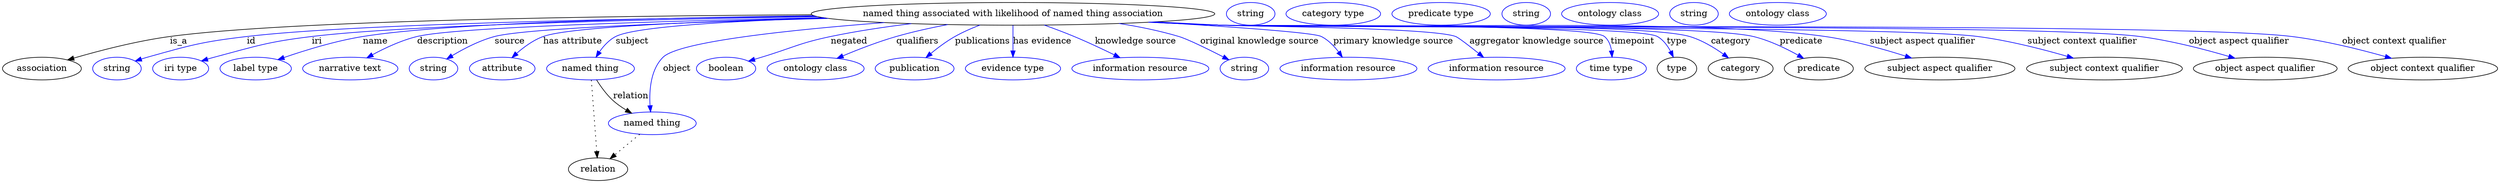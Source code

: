 digraph {
	graph [bb="0,0,3953.7,283"];
	node [label="\N"];
	"named thing associated with likelihood of named thing association"	[height=0.5,
		label="named thing associated with likelihood of named thing association",
		pos="1600.4,265",
		width=8.8825];
	association	[height=0.5,
		pos="62.394,178",
		width=1.7332];
	"named thing associated with likelihood of named thing association" -> association	[label=is_a,
		lp="279.39,221.5",
		pos="e,103.11,191.78 1281.6,263.53 950.21,261.62 454.1,254.41 265.39,229 212.56,221.88 153.52,206.47 112.79,194.63"];
	id	[color=blue,
		height=0.5,
		label=string,
		pos="181.39,178",
		width=1.0652];
	"named thing associated with likelihood of named thing association" -> id	[color=blue,
		label=id,
		lp="394.39,221.5",
		pos="e,210.38,189.97 1287.6,261.26 987.1,257.48 554.84,248.74 387.39,229 316.15,220.6 298.47,215.35 229.39,196 226.29,195.13 223.09,194.16 \
219.89,193.14",
		style=solid];
	iri	[color=blue,
		height=0.5,
		label="iri type",
		pos="282.39,178",
		width=1.2277];
	"named thing associated with likelihood of named thing association" -> iri	[color=blue,
		label=iri,
		lp="498.39,221.5",
		pos="e,315.32,190.13 1291,260.4 1017.4,256.09 639.33,247.06 490.39,229 420.47,220.52 403.46,214.11 335.39,196 332.02,195.1 328.55,194.12 \
325.07,193.1",
		style=solid];
	name	[color=blue,
		height=0.5,
		label="label type",
		pos="401.39,178",
		width=1.5707];
	"named thing associated with likelihood of named thing association" -> name	[color=blue,
		label=name,
		lp="591.39,221.5",
		pos="e,436.61,192.2 1285,261.95 1034,258.7 703.69,250.35 571.39,229 528,222 480.08,207.23 446.21,195.55",
		style=solid];
	description	[color=blue,
		height=0.5,
		label="narrative text",
		pos="551.39,178",
		width=2.0943];
	"named thing associated with likelihood of named thing association" -> description	[color=blue,
		label=description,
		lp="696.89,221.5",
		pos="e,577.46,195.11 1299.1,258.92 1046.6,253.65 717.69,244.05 656.39,229 631.85,222.97 606.2,210.89 586.4,200.11",
		style=solid];
	source	[color=blue,
		height=0.5,
		label=string,
		pos="683.39,178",
		width=1.0652];
	"named thing associated with likelihood of named thing association" -> source	[color=blue,
		label=source,
		lp="803.39,221.5",
		pos="e,704.39,193.4 1307.6,257.72 1092.8,252.06 830,242.54 779.39,229 755.79,222.69 731.4,209.89 713.11,198.82",
		style=solid];
	"has attribute"	[color=blue,
		height=0.5,
		label=attribute,
		pos="791.39,178",
		width=1.4443];
	"named thing associated with likelihood of named thing association" -> "has attribute"	[color=blue,
		label="has attribute",
		lp="903.39,221.5",
		pos="e,806.78,195.29 1302.4,258.43 1114.1,253.45 898.57,244.46 856.39,229 840.75,223.27 825.83,212.33 814.24,202.14",
		style=solid];
	subject	[color=blue,
		height=0.5,
		label="named thing",
		pos="931.39,178",
		width=1.9318];
	"named thing associated with likelihood of named thing association" -> subject	[color=blue,
		label=subject,
		lp="997.39,221.5",
		pos="e,940.07,196.1 1303.1,258.33 1155.5,253.54 1002.1,244.81 971.39,229 960.8,223.54 952.07,213.89 945.49,204.51",
		style=solid];
	object	[color=blue,
		height=0.5,
		label="named thing",
		pos="1029.4,91",
		width=1.9318];
	"named thing associated with likelihood of named thing association" -> object	[color=blue,
		label=object,
		lp="1068.4,178",
		pos="e,1026.7,109.07 1397.2,251.1 1249.6,239.74 1071.6,221.08 1046.4,196 1026.5,176.17 1024.4,142.74 1025.8,119.13",
		style=solid];
	negated	[color=blue,
		height=0.5,
		label=boolean,
		pos="1146.4,178",
		width=1.2999];
	"named thing associated with likelihood of named thing association" -> negated	[color=blue,
		label=negated,
		lp="1340.4,221.5",
		pos="e,1181.6,189.93 1439.1,249.41 1397.3,244.28 1352.5,237.58 1311.4,229 1261.4,218.56 1250.2,210.87 1201.4,196 1198.1,194.99 1194.7,\
193.95 1191.2,192.9",
		style=solid];
	qualifiers	[color=blue,
		height=0.5,
		label="ontology class",
		pos="1287.4,178",
		width=2.1304];
	"named thing associated with likelihood of named thing association" -> qualifiers	[color=blue,
		label=qualifiers,
		lp="1448.9,221.5",
		pos="e,1321.3,194.24 1496.9,247.91 1470.1,242.8 1441.5,236.49 1415.4,229 1386.5,220.71 1355.1,208.5 1330.7,198.21",
		style=solid];
	publications	[color=blue,
		height=0.5,
		label=publication,
		pos="1444.4,178",
		width=1.7332];
	"named thing associated with likelihood of named thing association" -> publications	[color=blue,
		label=publications,
		lp="1552.4,221.5",
		pos="e,1462.4,195.45 1548.1,247.2 1534.8,242.09 1520.7,235.97 1508.4,229 1495,221.42 1481.3,211.19 1470.1,201.95",
		style=solid];
	"has evidence"	[color=blue,
		height=0.5,
		label="evidence type",
		pos="1600.4,178",
		width=2.0943];
	"named thing associated with likelihood of named thing association" -> "has evidence"	[color=blue,
		label="has evidence",
		lp="1646.9,221.5",
		pos="e,1600.4,196.18 1600.4,246.8 1600.4,235.16 1600.4,219.55 1600.4,206.24",
		style=solid];
	"knowledge source"	[color=blue,
		height=0.5,
		label="information resource",
		pos="1802.4,178",
		width=3.015];
	"named thing associated with likelihood of named thing association" -> "knowledge source"	[color=blue,
		label="knowledge source",
		lp="1794.9,221.5",
		pos="e,1770.1,195.37 1650.1,247.12 1665.4,241.65 1682.2,235.34 1697.4,229 1718.7,220.11 1741.9,209.19 1761.1,199.83",
		style=solid];
	"original knowledge source"	[color=blue,
		height=0.5,
		label=string,
		pos="1967.4,178",
		width=1.0652];
	"named thing associated with likelihood of named thing association" -> "original knowledge source"	[color=blue,
		label="original knowledge source",
		lp="1991.4,221.5",
		pos="e,1942.9,191.91 1768.7,249.65 1800.5,244.68 1833.3,238 1863.4,229 1877.4,224.83 1909,209.26 1933.8,196.59",
		style=solid];
	"primary knowledge source"	[color=blue,
		height=0.5,
		label="information resource",
		pos="2132.4,178",
		width=3.015];
	"named thing associated with likelihood of named thing association" -> "primary knowledge source"	[color=blue,
		label="primary knowledge source",
		lp="2203.4,221.5",
		pos="e,2122.7,196.06 1821.1,251.97 1944.8,244.59 2076.7,235.37 2089.4,229 2100.4,223.49 2109.7,213.82 2116.8,204.45",
		style=solid];
	"aggregator knowledge source"	[color=blue,
		height=0.5,
		label="information resource",
		pos="2367.4,178",
		width=3.015];
	"named thing associated with likelihood of named thing association" -> "aggregator knowledge source"	[color=blue,
		label="aggregator knowledge source",
		lp="2430.9,221.5",
		pos="e,2346.8,195.86 1826,252.24 1860.7,250.46 1896,248.67 1929.4,247 1970.8,244.93 2263.4,243.3 2302.4,229 2306.7,227.4 2323.5,214.48 \
2338.9,202.17",
		style=solid];
	timepoint	[color=blue,
		height=0.5,
		label="time type",
		pos="2549.4,178",
		width=1.5346];
	"named thing associated with likelihood of named thing association" -> timepoint	[color=blue,
		label=timepoint,
		lp="2583.4,221.5",
		pos="e,2550.6,196.09 1820.7,251.94 1857,250.15 1894.2,248.43 1929.4,247 1963.2,245.63 2512.3,250.6 2538.4,229 2545.1,223.44 2548.3,214.79 \
2549.7,206.25",
		style=solid];
	type	[height=0.5,
		pos="2653.4,178",
		width=0.86659];
	"named thing associated with likelihood of named thing association" -> type	[color=blue,
		label=type,
		lp="2653.4,221.5",
		pos="e,2647.7,196.11 1819.8,251.88 1856.4,250.08 1894,248.38 1929.4,247 1967.9,245.51 2589,248.17 2622.4,229 2631.6,223.72 2638.4,214.49 \
2643.3,205.38",
		style=solid];
	category	[height=0.5,
		pos="2754.4,178",
		width=1.4263];
	"named thing associated with likelihood of named thing association" -> category	[color=blue,
		label=category,
		lp="2738.9,221.5",
		pos="e,2735.2,194.96 1819.4,251.85 1856.1,250.05 1893.8,248.35 1929.4,247 2012,243.87 2594.1,252.54 2673.4,229 2692.7,223.26 2712,211.63 \
2727,201.03",
		style=solid];
	predicate	[height=0.5,
		pos="2878.4,178",
		width=1.5165];
	"named thing associated with likelihood of named thing association" -> predicate	[color=blue,
		label=predicate,
		lp="2850.4,221.5",
		pos="e,2854.3,194.26 1818.5,251.8 1855.5,250 1893.5,248.31 1929.4,247 2023.2,243.58 2683.1,250.84 2774.4,229 2799.5,223.01 2825.6,210.41 \
2845.4,199.36",
		style=solid];
	"subject aspect qualifier"	[height=0.5,
		pos="3070.4,178",
		width=3.3039];
	"named thing associated with likelihood of named thing association" -> "subject aspect qualifier"	[color=blue,
		label="subject aspect qualifier",
		lp="3042.9,221.5",
		pos="e,3025.4,194.73 1817.6,251.77 1854.9,249.95 1893.2,248.27 1929.4,247 2142.4,239.5 2677.4,259.47 2888.4,229 2932,222.71 2979.9,209.24 \
3015.7,197.87",
		style=solid];
	"subject context qualifier"	[height=0.5,
		pos="3330.4,178",
		width=3.4303];
	"named thing associated with likelihood of named thing association" -> "subject context qualifier"	[color=blue,
		label="subject context qualifier",
		lp="3295.4,221.5",
		pos="e,3281.3,194.64 1816.3,251.71 1854,249.89 1892.8,248.22 1929.4,247 2062.8,242.56 2998.1,246.3 3130.4,229 3178.7,222.69 3232.1,208.98 \
3271.6,197.51",
		style=solid];
	"object aspect qualifier"	[height=0.5,
		pos="3585.4,178",
		width=3.1594];
	"named thing associated with likelihood of named thing association" -> "object aspect qualifier"	[color=blue,
		label="object aspect qualifier",
		lp="3543.9,221.5",
		pos="e,3537.3,194.44 1815.4,251.67 1853.3,249.84 1892.5,248.18 1929.4,247 2091.2,241.82 3225.8,249.87 3386.4,229 3434.8,222.71 3488.3,\
208.85 3527.7,197.32",
		style=solid];
	"object context qualifier"	[height=0.5,
		pos="3835.4,178",
		width=3.2858];
	"named thing associated with likelihood of named thing association" -> "object context qualifier"	[color=blue,
		label="object context qualifier",
		lp="3790.4,221.5",
		pos="e,3785.5,194.34 1814.9,251.64 1853,249.81 1892.4,248.15 1929.4,247 2118,241.13 3440.1,252.2 3627.4,229 3678.1,222.71 3734.4,208.73 \
3775.7,197.15",
		style=solid];
	subject -> object	[label=relation,
		lp="995.39,134.5",
		pos="e,996.73,107 941.15,159.8 947.63,149.42 956.88,136.42 967.39,127 973.48,121.55 980.56,116.58 987.71,112.21"];
	relation	[height=0.5,
		pos="943.39,18",
		width=1.2999];
	subject -> relation	[pos="e,942.09,36.188 932.7,159.79 934.78,132.48 938.84,78.994 941.31,46.38",
		style=dotted];
	object -> relation	[pos="e,962.35,34.647 1009.4,73.533 997.81,63.922 982.97,51.669 970.3,41.213",
		style=dotted];
	association_type	[color=blue,
		height=0.5,
		label=string,
		pos="1976.4,265",
		width=1.0652];
	association_category	[color=blue,
		height=0.5,
		label="category type",
		pos="2107.4,265",
		width=2.0762];
	"named thing associated with likelihood of named thing association_predicate"	[color=blue,
		height=0.5,
		label="predicate type",
		pos="2278.4,265",
		width=2.1665];
	"named thing associated with likelihood of named thing association_subject aspect qualifier"	[color=blue,
		height=0.5,
		label=string,
		pos="2412.4,265",
		width=1.0652];
	"named thing associated with likelihood of named thing association_subject context qualifier"	[color=blue,
		height=0.5,
		label="ontology class",
		pos="2545.4,265",
		width=2.1304];
	"named thing associated with likelihood of named thing association_object aspect qualifier"	[color=blue,
		height=0.5,
		label=string,
		pos="2678.4,265",
		width=1.0652];
	"named thing associated with likelihood of named thing association_object context qualifier"	[color=blue,
		height=0.5,
		label="ontology class",
		pos="2811.4,265",
		width=2.1304];
}

